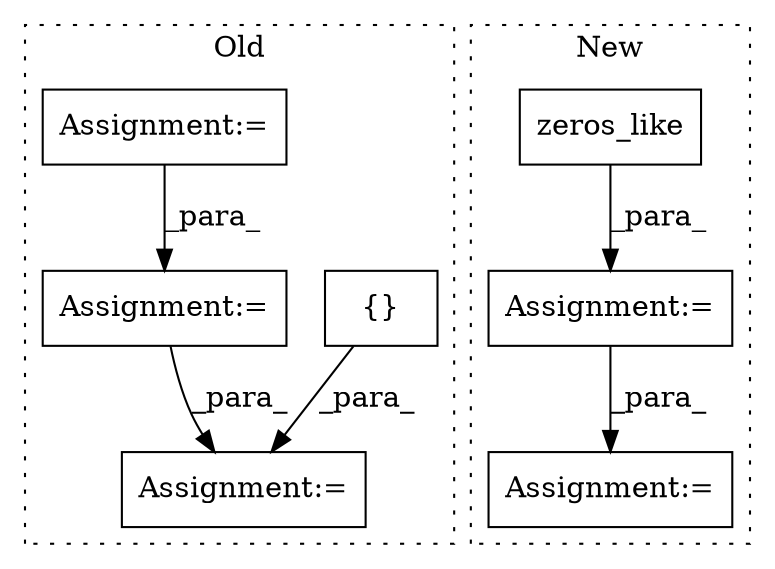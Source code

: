 digraph G {
subgraph cluster0 {
1 [label="{}" a="4" s="7438,7465" l="1,1" shape="box"];
4 [label="Assignment:=" a="7" s="7521" l="1" shape="box"];
6 [label="Assignment:=" a="7" s="7109" l="1" shape="box"];
7 [label="Assignment:=" a="7" s="7360" l="2" shape="box"];
label = "Old";
style="dotted";
}
subgraph cluster1 {
2 [label="zeros_like" a="32" s="7533,7545" l="11,1" shape="box"];
3 [label="Assignment:=" a="7" s="7940" l="47" shape="box"];
5 [label="Assignment:=" a="7" s="7686" l="24" shape="box"];
label = "New";
style="dotted";
}
1 -> 4 [label="_para_"];
2 -> 3 [label="_para_"];
3 -> 5 [label="_para_"];
6 -> 7 [label="_para_"];
7 -> 4 [label="_para_"];
}